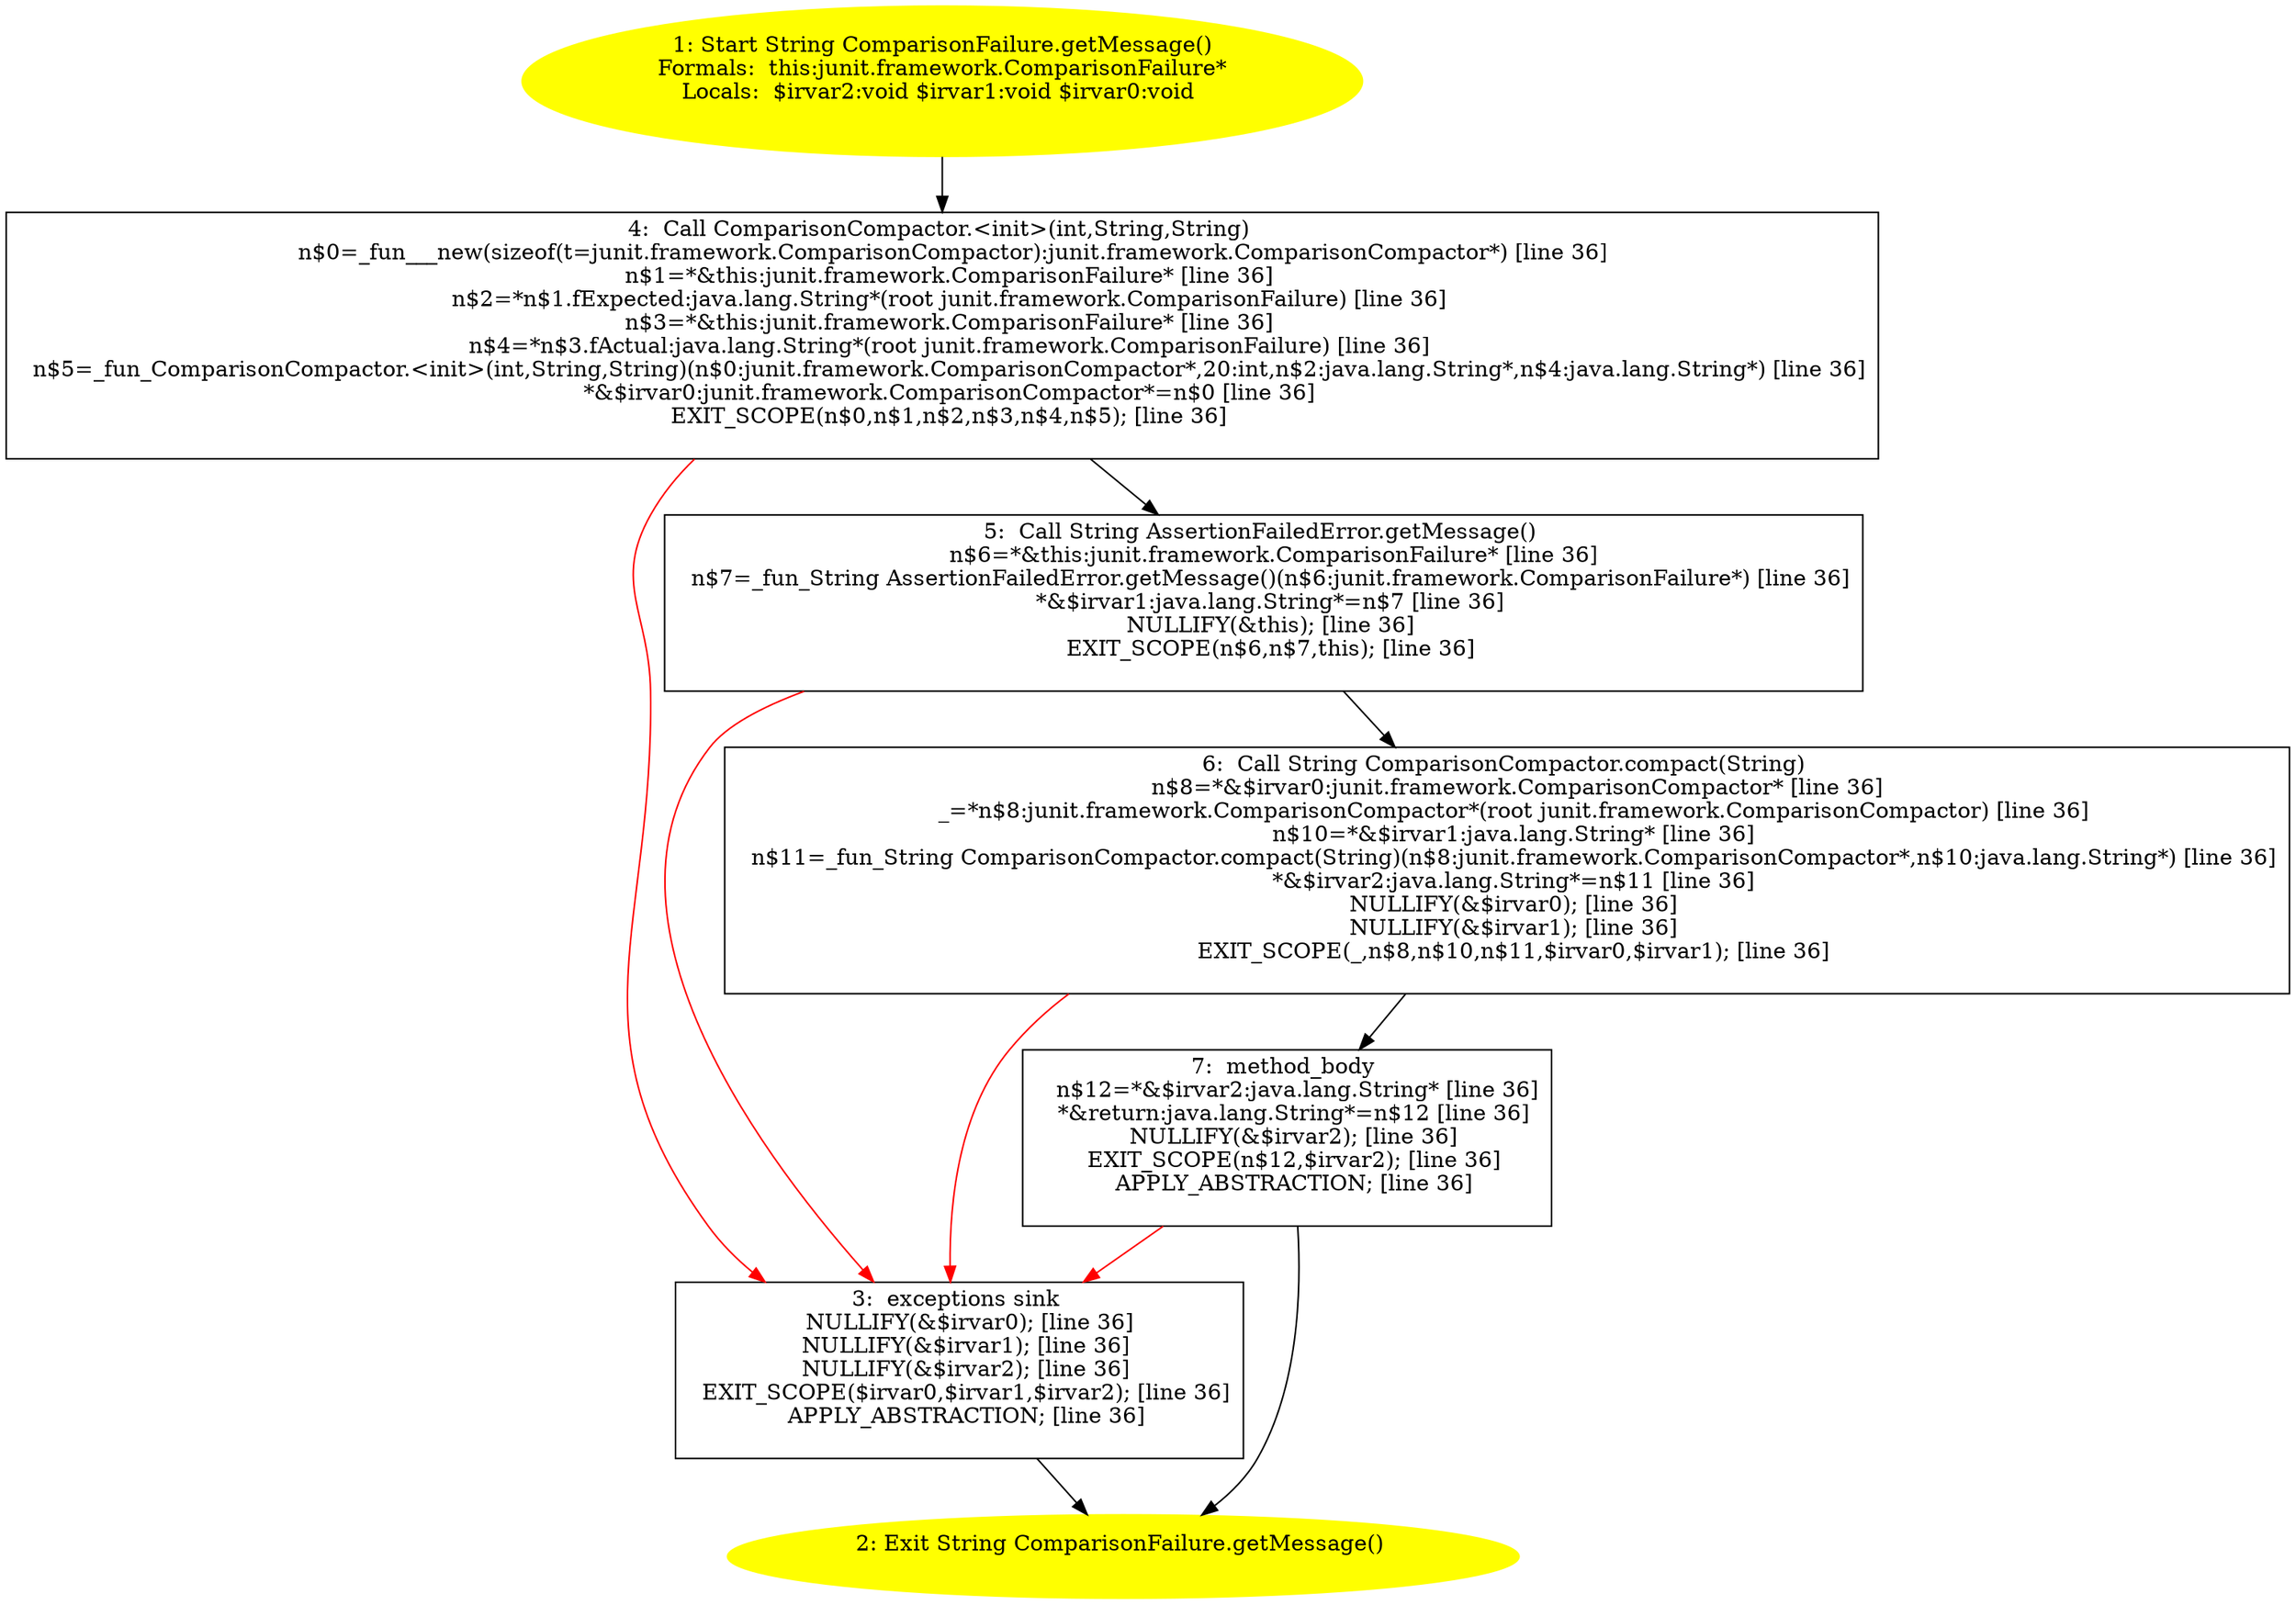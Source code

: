 /* @generated */
digraph cfg {
"junit.framework.ComparisonFailure.getMessage():java.lang.String.45e52cac7a7f07fbc82681784f48e8f9_1" [label="1: Start String ComparisonFailure.getMessage()\nFormals:  this:junit.framework.ComparisonFailure*\nLocals:  $irvar2:void $irvar1:void $irvar0:void \n  " color=yellow style=filled]
	

	 "junit.framework.ComparisonFailure.getMessage():java.lang.String.45e52cac7a7f07fbc82681784f48e8f9_1" -> "junit.framework.ComparisonFailure.getMessage():java.lang.String.45e52cac7a7f07fbc82681784f48e8f9_4" ;
"junit.framework.ComparisonFailure.getMessage():java.lang.String.45e52cac7a7f07fbc82681784f48e8f9_2" [label="2: Exit String ComparisonFailure.getMessage() \n  " color=yellow style=filled]
	

"junit.framework.ComparisonFailure.getMessage():java.lang.String.45e52cac7a7f07fbc82681784f48e8f9_3" [label="3:  exceptions sink \n   NULLIFY(&$irvar0); [line 36]\n  NULLIFY(&$irvar1); [line 36]\n  NULLIFY(&$irvar2); [line 36]\n  EXIT_SCOPE($irvar0,$irvar1,$irvar2); [line 36]\n  APPLY_ABSTRACTION; [line 36]\n " shape="box"]
	

	 "junit.framework.ComparisonFailure.getMessage():java.lang.String.45e52cac7a7f07fbc82681784f48e8f9_3" -> "junit.framework.ComparisonFailure.getMessage():java.lang.String.45e52cac7a7f07fbc82681784f48e8f9_2" ;
"junit.framework.ComparisonFailure.getMessage():java.lang.String.45e52cac7a7f07fbc82681784f48e8f9_4" [label="4:  Call ComparisonCompactor.<init>(int,String,String) \n   n$0=_fun___new(sizeof(t=junit.framework.ComparisonCompactor):junit.framework.ComparisonCompactor*) [line 36]\n  n$1=*&this:junit.framework.ComparisonFailure* [line 36]\n  n$2=*n$1.fExpected:java.lang.String*(root junit.framework.ComparisonFailure) [line 36]\n  n$3=*&this:junit.framework.ComparisonFailure* [line 36]\n  n$4=*n$3.fActual:java.lang.String*(root junit.framework.ComparisonFailure) [line 36]\n  n$5=_fun_ComparisonCompactor.<init>(int,String,String)(n$0:junit.framework.ComparisonCompactor*,20:int,n$2:java.lang.String*,n$4:java.lang.String*) [line 36]\n  *&$irvar0:junit.framework.ComparisonCompactor*=n$0 [line 36]\n  EXIT_SCOPE(n$0,n$1,n$2,n$3,n$4,n$5); [line 36]\n " shape="box"]
	

	 "junit.framework.ComparisonFailure.getMessage():java.lang.String.45e52cac7a7f07fbc82681784f48e8f9_4" -> "junit.framework.ComparisonFailure.getMessage():java.lang.String.45e52cac7a7f07fbc82681784f48e8f9_5" ;
	 "junit.framework.ComparisonFailure.getMessage():java.lang.String.45e52cac7a7f07fbc82681784f48e8f9_4" -> "junit.framework.ComparisonFailure.getMessage():java.lang.String.45e52cac7a7f07fbc82681784f48e8f9_3" [color="red" ];
"junit.framework.ComparisonFailure.getMessage():java.lang.String.45e52cac7a7f07fbc82681784f48e8f9_5" [label="5:  Call String AssertionFailedError.getMessage() \n   n$6=*&this:junit.framework.ComparisonFailure* [line 36]\n  n$7=_fun_String AssertionFailedError.getMessage()(n$6:junit.framework.ComparisonFailure*) [line 36]\n  *&$irvar1:java.lang.String*=n$7 [line 36]\n  NULLIFY(&this); [line 36]\n  EXIT_SCOPE(n$6,n$7,this); [line 36]\n " shape="box"]
	

	 "junit.framework.ComparisonFailure.getMessage():java.lang.String.45e52cac7a7f07fbc82681784f48e8f9_5" -> "junit.framework.ComparisonFailure.getMessage():java.lang.String.45e52cac7a7f07fbc82681784f48e8f9_6" ;
	 "junit.framework.ComparisonFailure.getMessage():java.lang.String.45e52cac7a7f07fbc82681784f48e8f9_5" -> "junit.framework.ComparisonFailure.getMessage():java.lang.String.45e52cac7a7f07fbc82681784f48e8f9_3" [color="red" ];
"junit.framework.ComparisonFailure.getMessage():java.lang.String.45e52cac7a7f07fbc82681784f48e8f9_6" [label="6:  Call String ComparisonCompactor.compact(String) \n   n$8=*&$irvar0:junit.framework.ComparisonCompactor* [line 36]\n  _=*n$8:junit.framework.ComparisonCompactor*(root junit.framework.ComparisonCompactor) [line 36]\n  n$10=*&$irvar1:java.lang.String* [line 36]\n  n$11=_fun_String ComparisonCompactor.compact(String)(n$8:junit.framework.ComparisonCompactor*,n$10:java.lang.String*) [line 36]\n  *&$irvar2:java.lang.String*=n$11 [line 36]\n  NULLIFY(&$irvar0); [line 36]\n  NULLIFY(&$irvar1); [line 36]\n  EXIT_SCOPE(_,n$8,n$10,n$11,$irvar0,$irvar1); [line 36]\n " shape="box"]
	

	 "junit.framework.ComparisonFailure.getMessage():java.lang.String.45e52cac7a7f07fbc82681784f48e8f9_6" -> "junit.framework.ComparisonFailure.getMessage():java.lang.String.45e52cac7a7f07fbc82681784f48e8f9_7" ;
	 "junit.framework.ComparisonFailure.getMessage():java.lang.String.45e52cac7a7f07fbc82681784f48e8f9_6" -> "junit.framework.ComparisonFailure.getMessage():java.lang.String.45e52cac7a7f07fbc82681784f48e8f9_3" [color="red" ];
"junit.framework.ComparisonFailure.getMessage():java.lang.String.45e52cac7a7f07fbc82681784f48e8f9_7" [label="7:  method_body \n   n$12=*&$irvar2:java.lang.String* [line 36]\n  *&return:java.lang.String*=n$12 [line 36]\n  NULLIFY(&$irvar2); [line 36]\n  EXIT_SCOPE(n$12,$irvar2); [line 36]\n  APPLY_ABSTRACTION; [line 36]\n " shape="box"]
	

	 "junit.framework.ComparisonFailure.getMessage():java.lang.String.45e52cac7a7f07fbc82681784f48e8f9_7" -> "junit.framework.ComparisonFailure.getMessage():java.lang.String.45e52cac7a7f07fbc82681784f48e8f9_2" ;
	 "junit.framework.ComparisonFailure.getMessage():java.lang.String.45e52cac7a7f07fbc82681784f48e8f9_7" -> "junit.framework.ComparisonFailure.getMessage():java.lang.String.45e52cac7a7f07fbc82681784f48e8f9_3" [color="red" ];
}
